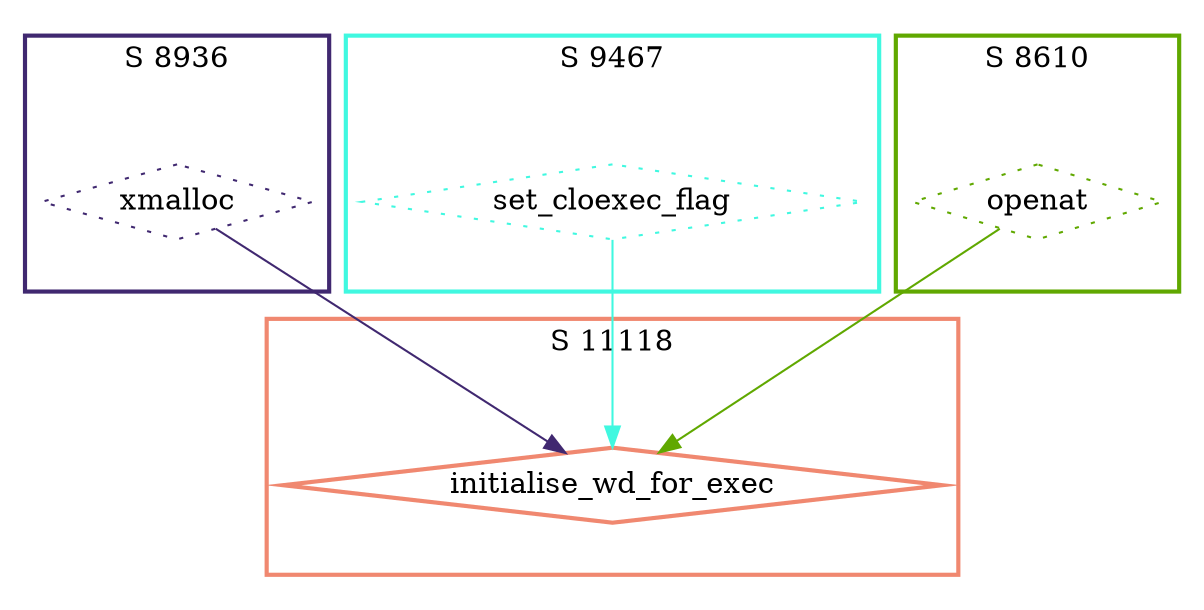 digraph G {
  ratio=0.500000;
  "UV xmalloc (8936)" [shape=diamond, label="xmalloc", color="#402870",
                       style=dotted];
  "UV set_cloexec_flag (9467)" [shape=diamond, label="set_cloexec_flag",
                                color="#40F8E0", style=dotted];
  "UV initialise_wd_for_exec (11118)" [shape=diamond,
                                       label="initialise_wd_for_exec",
                                       color="#F08870", style=bold];
  "UV openat (8610)" [shape=diamond, label="openat", color="#60A800",
                      style=dotted];
  
  subgraph cluster_11118 { label="S 11118";
    color="#F08870";
    style=bold;
    "UV initialise_wd_for_exec (11118)"; };
  subgraph cluster_9467 { label="S 9467";
    color="#40F8E0";
    style=bold;
    "UV set_cloexec_flag (9467)"; };
  subgraph cluster_8610 { label="S 8610";
    color="#60A800";
    style=bold;
    "UV openat (8610)"; };
  subgraph cluster_8936 { label="S 8936";
    color="#402870";
    style=bold;
    "UV xmalloc (8936)"; };
  
  "UV xmalloc (8936)" -> "UV initialise_wd_for_exec (11118)" [color="#402870"];
  "UV set_cloexec_flag (9467)" -> "UV initialise_wd_for_exec (11118)" [
  color="#40F8E0"];
  "UV openat (8610)" -> "UV initialise_wd_for_exec (11118)" [color="#60A800"];
  
  }